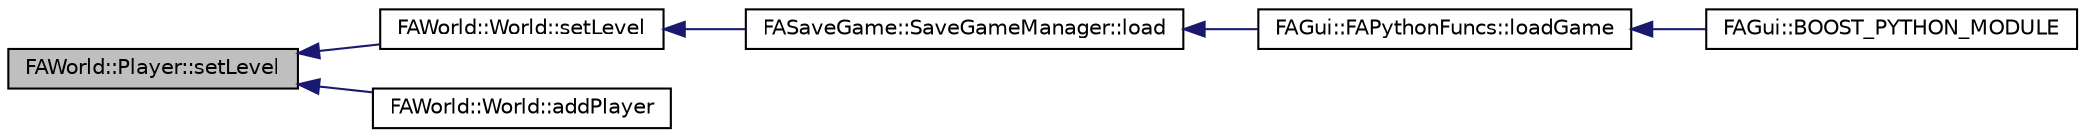 digraph G
{
  edge [fontname="Helvetica",fontsize="10",labelfontname="Helvetica",labelfontsize="10"];
  node [fontname="Helvetica",fontsize="10",shape=record];
  rankdir="LR";
  Node1 [label="FAWorld::Player::setLevel",height=0.2,width=0.4,color="black", fillcolor="grey75", style="filled" fontcolor="black"];
  Node1 -> Node2 [dir="back",color="midnightblue",fontsize="10",style="solid",fontname="Helvetica"];
  Node2 [label="FAWorld::World::setLevel",height=0.2,width=0.4,color="black", fillcolor="white", style="filled",URL="$class_f_a_world_1_1_world.html#ae5fed250c5639c9975fda9e35691007b"];
  Node2 -> Node3 [dir="back",color="midnightblue",fontsize="10",style="solid",fontname="Helvetica"];
  Node3 [label="FASaveGame::SaveGameManager::load",height=0.2,width=0.4,color="black", fillcolor="white", style="filled",URL="$class_f_a_save_game_1_1_save_game_manager.html#a850dea5a0a18721bebd30e31bc47410b"];
  Node3 -> Node4 [dir="back",color="midnightblue",fontsize="10",style="solid",fontname="Helvetica"];
  Node4 [label="FAGui::FAPythonFuncs::loadGame",height=0.2,width=0.4,color="black", fillcolor="white", style="filled",URL="$class_f_a_gui_1_1_f_a_python_funcs.html#afbc6e00b8cd71c9d4a7e89739eb3955f"];
  Node4 -> Node5 [dir="back",color="midnightblue",fontsize="10",style="solid",fontname="Helvetica"];
  Node5 [label="FAGui::BOOST_PYTHON_MODULE",height=0.2,width=0.4,color="black", fillcolor="white", style="filled",URL="$namespace_f_a_gui.html#afbfc2a5c5a5f9d7a9f9465179a85b8a4"];
  Node1 -> Node6 [dir="back",color="midnightblue",fontsize="10",style="solid",fontname="Helvetica"];
  Node6 [label="FAWorld::World::addPlayer",height=0.2,width=0.4,color="black", fillcolor="white", style="filled",URL="$class_f_a_world_1_1_world.html#a9fd40c5d4166912a99821e2b58deb88d"];
}
